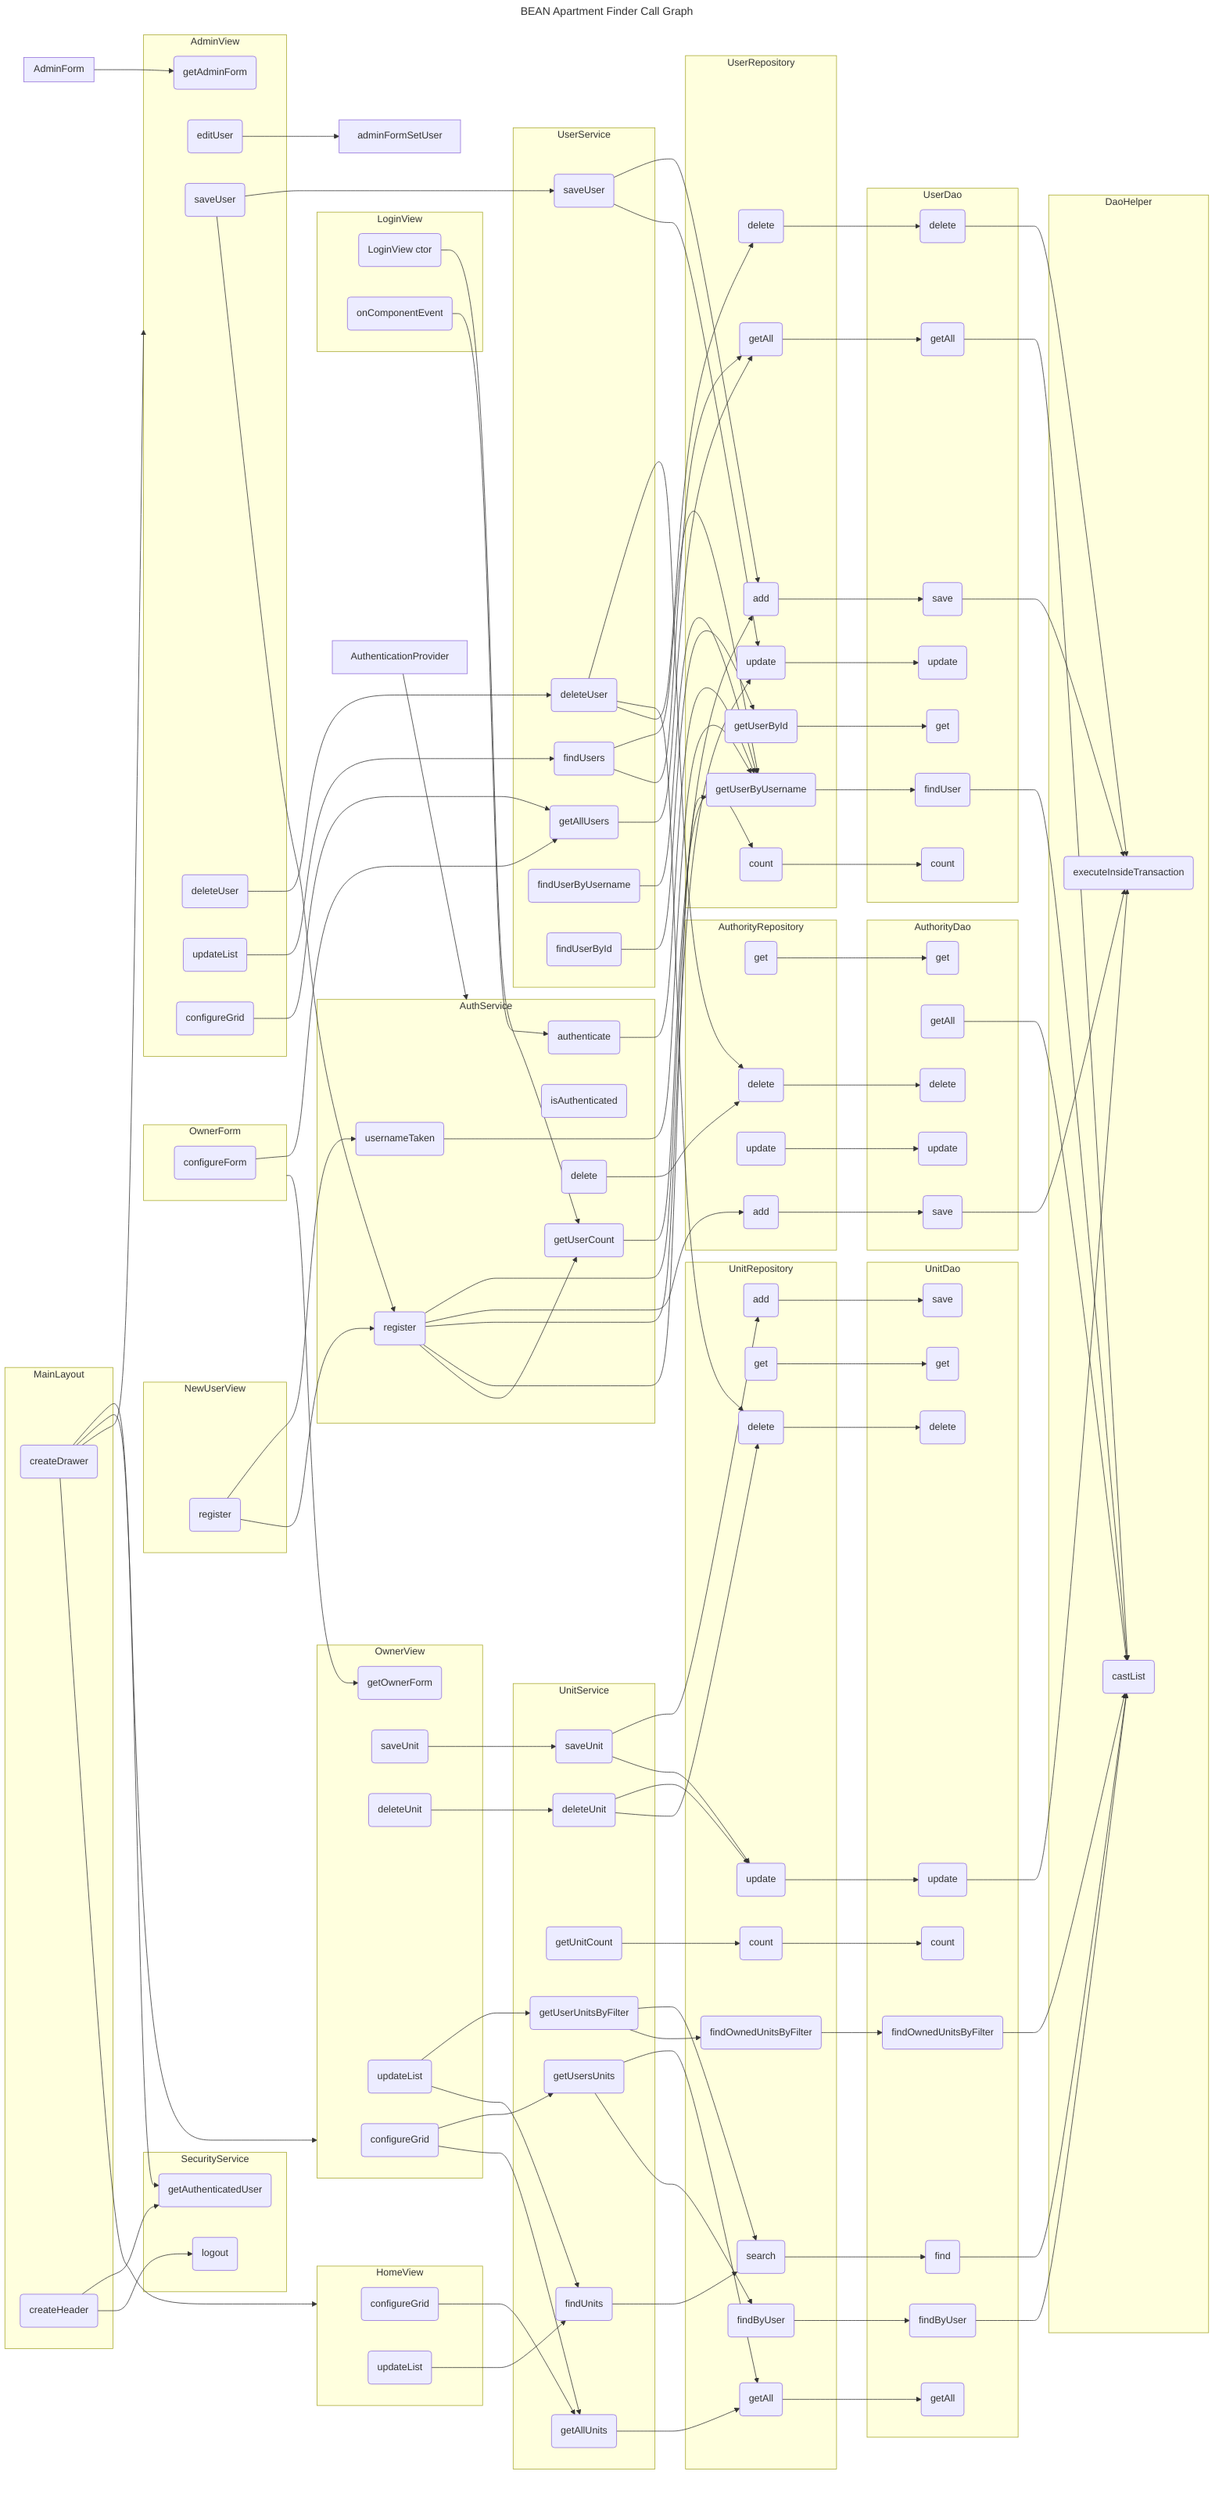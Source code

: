 ---
title: BEAN Apartment Finder Call Graph
---
%% This is best viewed through the Mermain Live Editor https://mermaid.live
%% Just copy the contents of this file into the editor
graph LR
    subgraph MainLayout
        mlCreateDrawer(createDrawer)
        mlCreateHeader(createHeader)
    end
    %% Views
    subgraph AdminView
        adminViewGetAdminForm(getAdminForm)
        adminViewEditUser(editUser)
        adminViewSaveUser(saveUser)
        adminViewDeleteUser(deleteUser)
        adminViewUpdateList(updateList)
        adminViewConfigureGrid(configureGrid)
    end
    subgraph HomeView
        homeViewConfigureGrid(configureGrid)
        homeViewUpdateList(updateList)
    end
    subgraph LoginView
        loginViewCtor(LoginView ctor)
        loginViewOnComponentEvent(onComponentEvent)
    end
    subgraph NewUserView
        newUserViewRegister(register)
    end
    subgraph OwnerView
        ownerViewConfigureGrid(configureGrid)
        ownerViewSaveUnit(saveUnit)
        ownerViewDeleteUnit(deleteUnit)
        ownerViewUpdateList(updateList)
        ownerViewGetOwnerForm(getOwnerForm)
    end
    %% Forms
    subgraph AdminForm
    end
    subgraph OwnerForm
        ownerFormConfigureForm(configureForm)
    end
    %% Services
    subgraph SecurityService
        securitySvcGetAuthenticatedUser(getAuthenticatedUser)
        securitySvcLogout(logout)
    end
    subgraph AuthService
        authSvcAuthenticate(authenticate)
        authSvcIsAuthenticated(isAuthenticated)
        authSvcUsernameTaken(usernameTaken)
        authSvcRegister(register)
        authSvcGetUserCount(getUserCount)
        authSvcDelete(delete)
    end
    subgraph UnitService
        unitSvcGetAllUnits(getAllUnits)
        unitSvcFindUnits(findUnits)
        unitSvcGetUnitCount(getUnitCount)
        unitSvcDeleteUnit(deleteUnit)
        unitSvcSaveUnit(saveUnit)
        unitSvcGetUsersUnits(getUsersUnits)
        unitSvcGetUserUnitsByFilter(getUserUnitsByFilter)
    end
    subgraph UserService
        userSvcGetAllUsers(getAllUsers)
        userSvcFindUsers(findUsers)
        userSvcDeleteUser(deleteUser)
        userSvcSaveUser(saveUser)
        userSvcFindUserByUsername(findUserByUsername)
        userSvcFindUserById(findUserById)
    end
    %% Repositories
    subgraph UnitRepository
        unitRepoGetAll(getAll)
        unitRepoGet(get)
        unitRepoSearch(search)
        unitRepoCount(count)
        unitRepoUpdate(update)
        unitRepoDelete(delete)
        unitRepoAdd(add)
        unitRepoFindByUser(findByUser)
        unitRepoSearch(search)
        unitRepoFindOwnedUnitsByFilter(findOwnedUnitsByFilter)
    end
    subgraph UserRepository
        userRepoGetAll(getAll)
        userRepoGetUserById(getUserById)
        userRepoAdd(add)
        userRepoUpdate(update)
        userRepoDelete(delete)
        userRepoCount(count)
        userRepoGetUserByUsername(getUserByUsername)
    end
    subgraph AuthorityRepository
        authRepoGet(get)
        authRepoAdd(add)
        authRepoUpdate(update)
        authRepoDelete(delete)
    end
    %% Data Access Objects
    subgraph AuthorityDao
        authDaoGet(get)
        authDaoGetAll(getAll)
        authDaoSave(save)
        authDaoUpdate(update)
        authDaoDelete(delete)
    end
    subgraph UnitDao
        unitDaoGet(get)
        unitDaoGetAll(getAll)
        unitDaoSave(save)
        unitDaoUpdate(update)
        unitDaoDelete(delete)
        unitDaoFind(find)
        unitDaoCount(count)
        unitDaoFindByUser(findByUser)
        unitDaoFindOwnedUnitsByFilter(findOwnedUnitsByFilter)
    end
    subgraph UserDao
        userDaoGet(get)
        userDaoGetAll(getAll)
        userDaoSave(save)
        userDaoUpdate(update)
        userDaoDelete(delete)
        userDaoFindUser(findUser)
        userDaoCount(count)
    end
    subgraph DaoHelper
        daoHelpCastList(castList)
        daoHelpExecuteInsideTransaction(executeInsideTransaction)
    end
    %% Relationships
    mlCreateDrawer --> securitySvcGetAuthenticatedUser
    mlCreateHeader --> securitySvcGetAuthenticatedUser
    mlCreateHeader --> securitySvcLogout
    mlCreateDrawer --> OwnerView
    mlCreateDrawer --> AdminView
    mlCreateDrawer --> HomeView
    %% Form relationships
    ownerFormConfigureForm --> userSvcGetAllUsers
    %% View relationships
    AdminForm --> adminViewGetAdminForm
    adminViewEditUser --> adminFormSetUser
    adminViewSaveUser --> userSvcSaveUser
    adminViewSaveUser --> authSvcRegister
    adminViewDeleteUser --> userSvcDeleteUser
    adminViewConfigureGrid --> userSvcGetAllUsers
    adminViewUpdateList --> userSvcFindUsers
    homeViewConfigureGrid --> unitSvcGetAllUnits
    homeViewUpdateList --> unitSvcFindUnits
    loginViewOnComponentEvent --> authSvcAuthenticate
    loginViewCtor --> authSvcGetUserCount
    newUserViewRegister --> authSvcUsernameTaken
    newUserViewRegister --> authSvcRegister
    ownerViewConfigureGrid --> unitSvcGetUsersUnits
    ownerViewConfigureGrid --> unitSvcGetAllUnits
    ownerViewSaveUnit --> unitSvcSaveUnit
    ownerViewDeleteUnit --> unitSvcDeleteUnit
    ownerViewUpdateList --> unitSvcGetUserUnitsByFilter
    ownerViewUpdateList --> unitSvcFindUnits
    OwnerForm --> ownerViewGetOwnerForm
    %% Service relationships
    AuthenticationProvider --> AuthService
    authSvcAuthenticate --> userRepoGetUserByUsername
    authSvcUsernameTaken --> userRepoGetUserByUsername
    authSvcRegister --> userRepoAdd
    authSvcRegister --> authRepoAdd
    authSvcRegister --> userRepoUpdate
    authSvcRegister --> userRepoGetUserByUsername
    authSvcRegister --> authSvcGetUserCount
    authSvcGetUserCount --> userRepoCount
    authSvcDelete --> authRepoDelete
    unitSvcGetAllUnits --> unitRepoGetAll
    unitSvcFindUnits --> unitRepoSearch
    unitSvcGetUnitCount --> unitRepoCount
    unitSvcDeleteUnit --> unitRepoUpdate
    unitSvcDeleteUnit --> unitRepoDelete
    unitSvcSaveUnit --> unitRepoAdd
    unitSvcSaveUnit --> unitRepoUpdate
    unitSvcGetUsersUnits --> unitRepoGetAll
    unitSvcGetUsersUnits --> unitRepoFindByUser
    unitSvcGetUserUnitsByFilter --> unitRepoSearch
    unitSvcGetUserUnitsByFilter --> unitRepoFindOwnedUnitsByFilter
    userSvcGetAllUsers --> userRepoGetAll
    userSvcFindUsers --> userRepoGetUserByUsername
    userSvcFindUsers --> userRepoGetAll
    userSvcDeleteUser --> authRepoDelete
    userSvcDeleteUser --> unitRepoDelete
    userSvcDeleteUser --> userRepoDelete
    userSvcSaveUser --> userRepoAdd
    userSvcSaveUser --> userRepoUpdate
    userSvcFindUserByUsername --> userRepoGetUserByUsername
    userSvcFindUserById --> userRepoGetUserById
    %% Repository relationships
    authRepoGet --> authDaoGet
    authRepoAdd --> authDaoSave
    authRepoUpdate --> authDaoUpdate
    authRepoDelete --> authDaoDelete
    unitRepoGetAll --> unitDaoGetAll
    unitRepoGet --> unitDaoGet
    unitRepoDelete --> unitDaoDelete
    unitRepoAdd --> unitDaoSave
    unitRepoUpdate --> unitDaoUpdate
    unitRepoSearch --> unitDaoFind
    unitRepoFindByUser --> unitDaoFindByUser
    unitRepoFindOwnedUnitsByFilter --> unitDaoFindOwnedUnitsByFilter
    unitRepoCount --> unitDaoCount
    userRepoGetAll --> userDaoGetAll
    userRepoGetUserById --> userDaoGet
    userRepoAdd --> userDaoSave
    userRepoUpdate --> userDaoUpdate
    userRepoDelete --> userDaoDelete
    userRepoCount --> userDaoCount
    userRepoGetUserByUsername --> userDaoFindUser
    authDaoGetAll --> daoHelpCastList
    unitDaoFindByUser --> daoHelpCastList
    unitDaoFindOwnedUnitsByFilter --> daoHelpCastList
    unitDaoFind --> daoHelpCastList
    userDaoGetAll --> daoHelpCastList
    userDaoFindUser --> daoHelpCastList
    authDaoSave --> daoHelpExecuteInsideTransaction
    unitDaoUpdate --> daoHelpExecuteInsideTransaction
    userDaoSave --> daoHelpExecuteInsideTransaction
    userDaoDelete --> daoHelpExecuteInsideTransaction